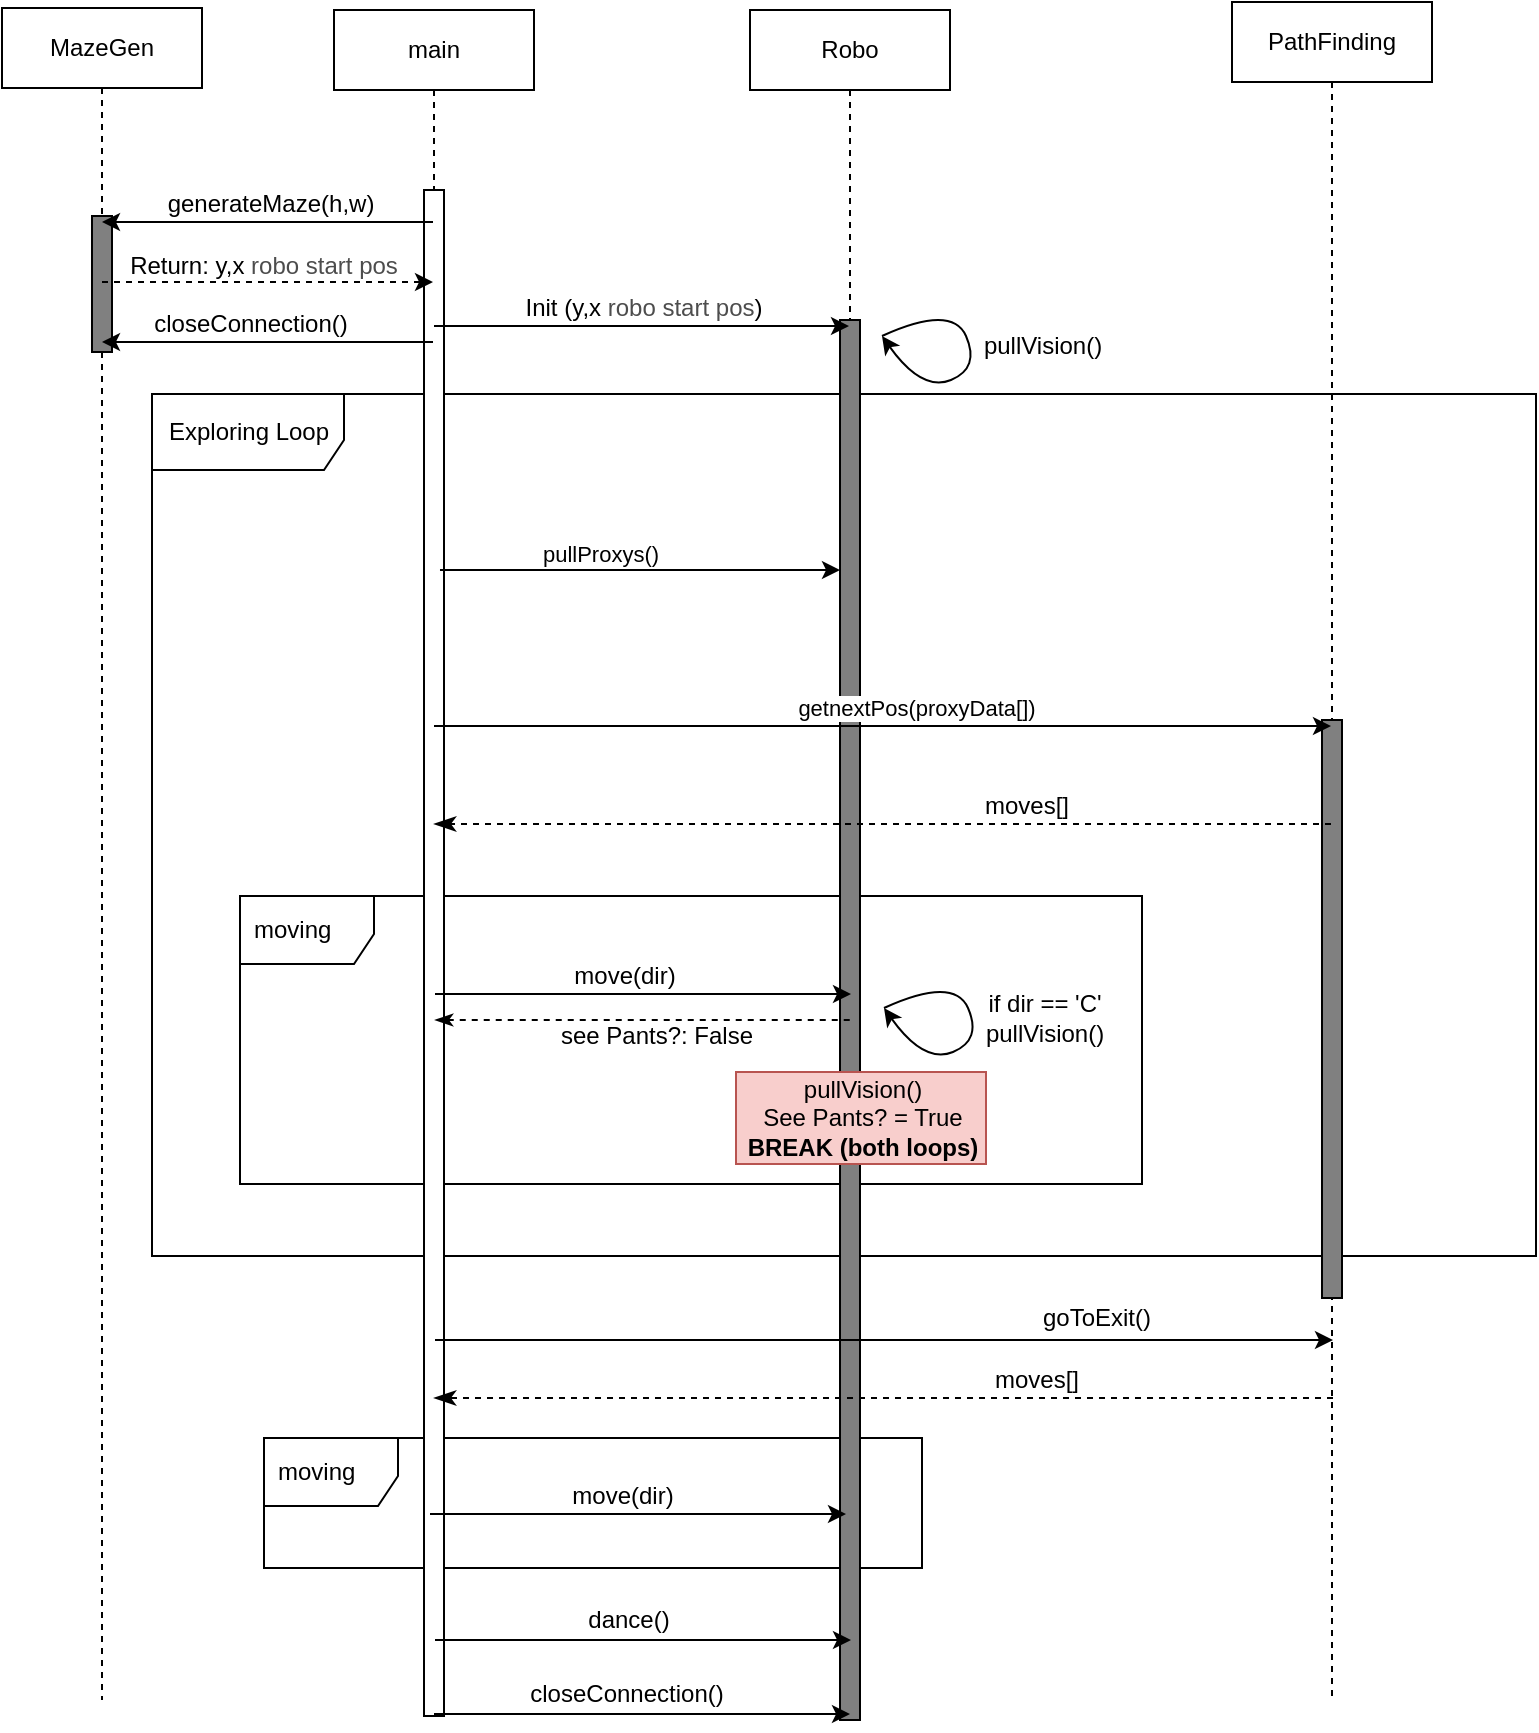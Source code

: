 <mxfile version="14.4.3" type="device"><diagram name="FINAL" id="L9QzcXd0JXPcLLw81Ks9"><mxGraphModel dx="1486" dy="1216" grid="0" gridSize="10" guides="0" tooltips="1" connect="1" arrows="1" fold="1" page="0" pageScale="1" pageWidth="850" pageHeight="1100" math="0" shadow="0"><root><mxCell id="6Cso-Vyppv0-YWHuUaU4-0"/><mxCell id="6Cso-Vyppv0-YWHuUaU4-1" parent="6Cso-Vyppv0-YWHuUaU4-0"/><mxCell id="dgrzH4q-BB2c1kxYo49r-0" value="moving" style="shape=umlFrame;whiteSpace=wrap;html=1;width=67;height=34;boundedLbl=1;verticalAlign=middle;align=left;spacingLeft=5;fillColor=none;" parent="6Cso-Vyppv0-YWHuUaU4-1" vertex="1"><mxGeometry x="-52" y="676" width="329" height="65" as="geometry"/></mxCell><mxCell id="6Cso-Vyppv0-YWHuUaU4-4" value="Exploring Loop" style="shape=umlFrame;tabPosition=left;html=1;boundedLbl=1;labelInHeader=1;width=96;height=38;" parent="6Cso-Vyppv0-YWHuUaU4-1" vertex="1"><mxGeometry x="-108" y="154" width="692" height="431" as="geometry"/></mxCell><mxCell id="qAlkJZfNMYigi983xvb0-7" value="moving" style="shape=umlFrame;whiteSpace=wrap;html=1;width=67;height=34;boundedLbl=1;verticalAlign=middle;align=left;spacingLeft=5;fillColor=none;" parent="6Cso-Vyppv0-YWHuUaU4-1" vertex="1"><mxGeometry x="-64" y="405" width="451" height="144" as="geometry"/></mxCell><mxCell id="6Cso-Vyppv0-YWHuUaU4-5" value="main" style="shape=umlLifeline;perimeter=lifelinePerimeter;whiteSpace=wrap;html=1;container=1;collapsible=0;recursiveResize=0;outlineConnect=0;" parent="6Cso-Vyppv0-YWHuUaU4-1" vertex="1"><mxGeometry x="-17" y="-38" width="100" height="853" as="geometry"/></mxCell><mxCell id="6Cso-Vyppv0-YWHuUaU4-6" value="" style="html=1;points=[];perimeter=orthogonalPerimeter;" parent="6Cso-Vyppv0-YWHuUaU4-5" vertex="1"><mxGeometry x="45" y="90" width="10" height="763" as="geometry"/></mxCell><mxCell id="6Cso-Vyppv0-YWHuUaU4-9" value="Robo" style="shape=umlLifeline;perimeter=lifelinePerimeter;whiteSpace=wrap;html=1;container=1;collapsible=0;recursiveResize=0;outlineConnect=0;" parent="6Cso-Vyppv0-YWHuUaU4-1" vertex="1"><mxGeometry x="191" y="-38" width="100" height="855" as="geometry"/></mxCell><mxCell id="6Cso-Vyppv0-YWHuUaU4-10" value="" style="html=1;points=[];perimeter=orthogonalPerimeter;fillColor=#808080;" parent="6Cso-Vyppv0-YWHuUaU4-9" vertex="1"><mxGeometry x="45" y="155" width="10" height="700" as="geometry"/></mxCell><mxCell id="6Cso-Vyppv0-YWHuUaU4-11" value="PathFinding" style="shape=umlLifeline;perimeter=lifelinePerimeter;whiteSpace=wrap;html=1;container=1;collapsible=0;recursiveResize=0;outlineConnect=0;" parent="6Cso-Vyppv0-YWHuUaU4-1" vertex="1"><mxGeometry x="432" y="-42" width="100" height="847" as="geometry"/></mxCell><mxCell id="6Cso-Vyppv0-YWHuUaU4-12" value="" style="html=1;points=[];perimeter=orthogonalPerimeter;fillColor=#808080;" parent="6Cso-Vyppv0-YWHuUaU4-11" vertex="1"><mxGeometry x="45" y="359" width="10" height="289" as="geometry"/></mxCell><mxCell id="6Cso-Vyppv0-YWHuUaU4-13" value="" style="endArrow=classic;html=1;" parent="6Cso-Vyppv0-YWHuUaU4-1" source="6Cso-Vyppv0-YWHuUaU4-5" target="6Cso-Vyppv0-YWHuUaU4-11" edge="1"><mxGeometry width="50" height="50" relative="1" as="geometry"><mxPoint x="252" y="416" as="sourcePoint"/><mxPoint x="601" y="416" as="targetPoint"/><Array as="points"><mxPoint x="216" y="320"/></Array></mxGeometry></mxCell><mxCell id="6Cso-Vyppv0-YWHuUaU4-14" value="getnextPos(proxyData[])" style="edgeLabel;html=1;align=center;verticalAlign=middle;resizable=0;points=[];" parent="6Cso-Vyppv0-YWHuUaU4-13" vertex="1" connectable="0"><mxGeometry x="0.057" y="4" relative="1" as="geometry"><mxPoint x="4" y="-5" as="offset"/></mxGeometry></mxCell><mxCell id="6Cso-Vyppv0-YWHuUaU4-17" value="" style="endArrow=none;html=1;endFill=0;startArrow=classic;startFill=1;" parent="6Cso-Vyppv0-YWHuUaU4-1" source="6Cso-Vyppv0-YWHuUaU4-10" edge="1"><mxGeometry width="50" height="50" relative="1" as="geometry"><mxPoint x="235" y="242" as="sourcePoint"/><mxPoint x="35.997" y="242.0" as="targetPoint"/></mxGeometry></mxCell><mxCell id="6Cso-Vyppv0-YWHuUaU4-18" value="pullProxys()" style="edgeLabel;html=1;align=center;verticalAlign=middle;resizable=0;points=[];" parent="6Cso-Vyppv0-YWHuUaU4-17" vertex="1" connectable="0"><mxGeometry x="0.423" y="-4" relative="1" as="geometry"><mxPoint x="22.5" y="-4" as="offset"/></mxGeometry></mxCell><mxCell id="6Cso-Vyppv0-YWHuUaU4-20" value="pullVision()&lt;br&gt;See Pants? = True&lt;br&gt;&lt;b&gt;BREAK (both loops)&lt;/b&gt;" style="text;html=1;align=center;verticalAlign=middle;resizable=0;points=[];autosize=1;fillColor=#f8cecc;strokeColor=#b85450;" parent="6Cso-Vyppv0-YWHuUaU4-1" vertex="1"><mxGeometry x="184" y="493" width="125" height="46" as="geometry"/></mxCell><mxCell id="6Cso-Vyppv0-YWHuUaU4-21" value="" style="endArrow=classicThin;html=1;rounded=0;align=center;verticalAlign=bottom;dashed=1;endFill=1;labelBackgroundColor=none;startSize=9;endSize=8;" parent="6Cso-Vyppv0-YWHuUaU4-1" source="6Cso-Vyppv0-YWHuUaU4-11" target="6Cso-Vyppv0-YWHuUaU4-5" edge="1"><mxGeometry relative="1" as="geometry"><mxPoint x="445" y="304" as="sourcePoint"/><mxPoint x="605" y="304" as="targetPoint"/><Array as="points"><mxPoint x="466" y="369"/></Array></mxGeometry></mxCell><mxCell id="6Cso-Vyppv0-YWHuUaU4-22" value="" style="resizable=0;html=1;align=center;verticalAlign=top;labelBackgroundColor=none;" parent="6Cso-Vyppv0-YWHuUaU4-21" connectable="0" vertex="1"><mxGeometry relative="1" as="geometry"/></mxCell><mxCell id="6Cso-Vyppv0-YWHuUaU4-23" value="MazeGen" style="shape=umlLifeline;perimeter=lifelinePerimeter;whiteSpace=wrap;html=1;container=1;collapsible=0;recursiveResize=0;outlineConnect=0;" parent="6Cso-Vyppv0-YWHuUaU4-1" vertex="1"><mxGeometry x="-183" y="-39" width="100" height="846" as="geometry"/></mxCell><mxCell id="6Cso-Vyppv0-YWHuUaU4-24" value="" style="html=1;points=[];perimeter=orthogonalPerimeter;fillColor=#808080;" parent="6Cso-Vyppv0-YWHuUaU4-23" vertex="1"><mxGeometry x="45" y="104" width="10" height="68" as="geometry"/></mxCell><mxCell id="6Cso-Vyppv0-YWHuUaU4-25" value="" style="endArrow=classic;html=1;" parent="6Cso-Vyppv0-YWHuUaU4-1" source="6Cso-Vyppv0-YWHuUaU4-5" target="6Cso-Vyppv0-YWHuUaU4-23" edge="1"><mxGeometry width="50" height="50" relative="1" as="geometry"><mxPoint x="100" y="194" as="sourcePoint"/><mxPoint x="150" y="144" as="targetPoint"/><Array as="points"><mxPoint x="-41" y="68"/></Array></mxGeometry></mxCell><mxCell id="6Cso-Vyppv0-YWHuUaU4-26" value="generateMaze(h,w)" style="text;html=1;align=center;verticalAlign=middle;resizable=0;points=[];autosize=1;" parent="6Cso-Vyppv0-YWHuUaU4-1" vertex="1"><mxGeometry x="-106" y="50" width="113" height="18" as="geometry"/></mxCell><mxCell id="6Cso-Vyppv0-YWHuUaU4-27" value="" style="endArrow=classic;html=1;dashed=1;" parent="6Cso-Vyppv0-YWHuUaU4-1" source="6Cso-Vyppv0-YWHuUaU4-23" target="6Cso-Vyppv0-YWHuUaU4-5" edge="1"><mxGeometry width="50" height="50" relative="1" as="geometry"><mxPoint x="-31" y="138" as="sourcePoint"/><mxPoint x="19" y="88" as="targetPoint"/><Array as="points"><mxPoint x="-29" y="98"/></Array></mxGeometry></mxCell><mxCell id="6Cso-Vyppv0-YWHuUaU4-28" value="Return: y,x &lt;font color=&quot;#4d4d4d&quot;&gt;robo start pos&lt;/font&gt;" style="text;html=1;strokeColor=none;fillColor=none;align=center;verticalAlign=middle;whiteSpace=wrap;rounded=0;" parent="6Cso-Vyppv0-YWHuUaU4-1" vertex="1"><mxGeometry x="-126" y="80" width="148" height="20" as="geometry"/></mxCell><mxCell id="6Cso-Vyppv0-YWHuUaU4-29" value="" style="endArrow=classic;html=1;" parent="6Cso-Vyppv0-YWHuUaU4-1" source="6Cso-Vyppv0-YWHuUaU4-5" target="6Cso-Vyppv0-YWHuUaU4-9" edge="1"><mxGeometry width="50" height="50" relative="1" as="geometry"><mxPoint x="242" y="253" as="sourcePoint"/><mxPoint x="292" y="203" as="targetPoint"/><Array as="points"><mxPoint x="139" y="120"/></Array></mxGeometry></mxCell><mxCell id="6Cso-Vyppv0-YWHuUaU4-30" value="Init (y,x&amp;nbsp;&lt;font color=&quot;#4d4d4d&quot;&gt;robo start pos&lt;/font&gt;)" style="text;html=1;strokeColor=none;fillColor=none;align=center;verticalAlign=middle;whiteSpace=wrap;rounded=0;" parent="6Cso-Vyppv0-YWHuUaU4-1" vertex="1"><mxGeometry x="46" y="101" width="184" height="20" as="geometry"/></mxCell><mxCell id="6Cso-Vyppv0-YWHuUaU4-31" value="moves[]" style="text;html=1;align=center;verticalAlign=middle;resizable=0;points=[];autosize=1;" parent="6Cso-Vyppv0-YWHuUaU4-1" vertex="1"><mxGeometry x="303" y="351" width="52" height="18" as="geometry"/></mxCell><mxCell id="6Cso-Vyppv0-YWHuUaU4-32" value="" style="endArrow=classic;html=1;strokeWidth=1;" parent="6Cso-Vyppv0-YWHuUaU4-1" edge="1"><mxGeometry width="50" height="50" relative="1" as="geometry"><mxPoint x="33.5" y="454" as="sourcePoint"/><mxPoint x="241.5" y="454" as="targetPoint"/><Array as="points"><mxPoint x="117" y="454"/></Array></mxGeometry></mxCell><mxCell id="6Cso-Vyppv0-YWHuUaU4-33" value="move(dir)" style="text;html=1;align=center;verticalAlign=middle;resizable=0;points=[];autosize=1;" parent="6Cso-Vyppv0-YWHuUaU4-1" vertex="1"><mxGeometry x="97" y="436" width="61" height="18" as="geometry"/></mxCell><mxCell id="6Cso-Vyppv0-YWHuUaU4-36" value="" style="endArrow=classic;html=1;strokeWidth=1;" parent="6Cso-Vyppv0-YWHuUaU4-1" edge="1"><mxGeometry width="50" height="50" relative="1" as="geometry"><mxPoint x="33.5" y="627" as="sourcePoint"/><mxPoint x="482.5" y="627" as="targetPoint"/><Array as="points"><mxPoint x="296" y="627"/></Array></mxGeometry></mxCell><mxCell id="6Cso-Vyppv0-YWHuUaU4-37" value="goToExit()" style="text;html=1;align=center;verticalAlign=middle;resizable=0;points=[];autosize=1;" parent="6Cso-Vyppv0-YWHuUaU4-1" vertex="1"><mxGeometry x="332" y="607" width="64" height="18" as="geometry"/></mxCell><mxCell id="6Cso-Vyppv0-YWHuUaU4-38" value="" style="endArrow=classicThin;html=1;rounded=0;align=center;verticalAlign=bottom;dashed=1;endFill=1;labelBackgroundColor=none;startSize=9;endSize=8;" parent="6Cso-Vyppv0-YWHuUaU4-1" edge="1"><mxGeometry relative="1" as="geometry"><mxPoint x="482.5" y="656" as="sourcePoint"/><mxPoint x="33" y="656" as="targetPoint"/><Array as="points"><mxPoint x="433" y="656"/></Array></mxGeometry></mxCell><mxCell id="6Cso-Vyppv0-YWHuUaU4-39" value="" style="resizable=0;html=1;align=center;verticalAlign=top;labelBackgroundColor=none;" parent="6Cso-Vyppv0-YWHuUaU4-38" connectable="0" vertex="1"><mxGeometry relative="1" as="geometry"/></mxCell><mxCell id="6Cso-Vyppv0-YWHuUaU4-40" value="moves[]" style="text;html=1;align=center;verticalAlign=middle;resizable=0;points=[];autosize=1;" parent="6Cso-Vyppv0-YWHuUaU4-1" vertex="1"><mxGeometry x="308" y="638" width="52" height="18" as="geometry"/></mxCell><mxCell id="6Cso-Vyppv0-YWHuUaU4-41" value="" style="endArrow=classic;html=1;strokeWidth=1;" parent="6Cso-Vyppv0-YWHuUaU4-1" edge="1"><mxGeometry width="50" height="50" relative="1" as="geometry"><mxPoint x="31" y="714" as="sourcePoint"/><mxPoint x="239" y="714" as="targetPoint"/><Array as="points"><mxPoint x="114.5" y="714"/></Array></mxGeometry></mxCell><mxCell id="6Cso-Vyppv0-YWHuUaU4-42" value="move(dir)" style="text;html=1;align=center;verticalAlign=middle;resizable=0;points=[];autosize=1;" parent="6Cso-Vyppv0-YWHuUaU4-1" vertex="1"><mxGeometry x="96" y="696" width="61" height="18" as="geometry"/></mxCell><mxCell id="6Cso-Vyppv0-YWHuUaU4-44" value="" style="endArrow=classic;html=1;strokeWidth=1;" parent="6Cso-Vyppv0-YWHuUaU4-1" edge="1"><mxGeometry width="50" height="50" relative="1" as="geometry"><mxPoint x="33.5" y="777" as="sourcePoint"/><mxPoint x="241.5" y="777" as="targetPoint"/><Array as="points"><mxPoint x="189" y="777"/></Array></mxGeometry></mxCell><mxCell id="6Cso-Vyppv0-YWHuUaU4-45" value="dance()" style="text;html=1;align=center;verticalAlign=middle;resizable=0;points=[];autosize=1;" parent="6Cso-Vyppv0-YWHuUaU4-1" vertex="1"><mxGeometry x="104" y="758" width="51" height="18" as="geometry"/></mxCell><mxCell id="6Cso-Vyppv0-YWHuUaU4-48" value="" style="endArrow=classic;html=1;strokeWidth=1;" parent="6Cso-Vyppv0-YWHuUaU4-1" edge="1"><mxGeometry width="50" height="50" relative="1" as="geometry"><mxPoint x="33" y="814" as="sourcePoint"/><mxPoint x="241" y="814" as="targetPoint"/><Array as="points"><mxPoint x="188.5" y="814"/></Array></mxGeometry></mxCell><mxCell id="6Cso-Vyppv0-YWHuUaU4-49" value="closeConnection()" style="text;html=1;align=center;verticalAlign=middle;resizable=0;points=[];autosize=1;" parent="6Cso-Vyppv0-YWHuUaU4-1" vertex="1"><mxGeometry x="75.5" y="795" width="107" height="18" as="geometry"/></mxCell><mxCell id="6Cso-Vyppv0-YWHuUaU4-50" value="" style="endArrow=classic;html=1;strokeWidth=1;" parent="6Cso-Vyppv0-YWHuUaU4-1" source="6Cso-Vyppv0-YWHuUaU4-5" target="6Cso-Vyppv0-YWHuUaU4-23" edge="1"><mxGeometry width="50" height="50" relative="1" as="geometry"><mxPoint x="-177" y="128" as="sourcePoint"/><mxPoint x="31" y="128" as="targetPoint"/><Array as="points"><mxPoint x="-21.5" y="128"/></Array></mxGeometry></mxCell><mxCell id="6Cso-Vyppv0-YWHuUaU4-51" value="closeConnection()" style="text;html=1;align=center;verticalAlign=middle;resizable=0;points=[];autosize=1;" parent="6Cso-Vyppv0-YWHuUaU4-1" vertex="1"><mxGeometry x="-113" y="110" width="107" height="18" as="geometry"/></mxCell><mxCell id="6Cso-Vyppv0-YWHuUaU4-52" value="" style="endArrow=none;dashed=1;html=1;strokeWidth=1;startArrow=classicThin;startFill=1;" parent="6Cso-Vyppv0-YWHuUaU4-1" edge="1"><mxGeometry width="50" height="50" relative="1" as="geometry"><mxPoint x="33.5" y="467" as="sourcePoint"/><mxPoint x="241.5" y="467" as="targetPoint"/><Array as="points"><mxPoint x="168" y="467"/></Array></mxGeometry></mxCell><mxCell id="6Cso-Vyppv0-YWHuUaU4-53" value="see Pants?: False" style="text;html=1;align=center;verticalAlign=middle;resizable=0;points=[];autosize=1;" parent="6Cso-Vyppv0-YWHuUaU4-1" vertex="1"><mxGeometry x="91" y="466" width="106" height="18" as="geometry"/></mxCell><mxCell id="qAlkJZfNMYigi983xvb0-0" value="" style="curved=1;endArrow=classic;html=1;strokeWidth=1;" parent="6Cso-Vyppv0-YWHuUaU4-1" edge="1"><mxGeometry width="50" height="50" relative="1" as="geometry"><mxPoint x="258" y="461" as="sourcePoint"/><mxPoint x="258" y="461" as="targetPoint"/><Array as="points"><mxPoint x="293" y="445"/><mxPoint x="307" y="477"/><mxPoint x="278" y="489"/></Array></mxGeometry></mxCell><mxCell id="qAlkJZfNMYigi983xvb0-1" value="if dir == 'C'&lt;br&gt;pullVision()" style="text;html=1;align=center;verticalAlign=middle;resizable=0;points=[];autosize=1;" parent="6Cso-Vyppv0-YWHuUaU4-1" vertex="1"><mxGeometry x="303" y="450" width="69" height="32" as="geometry"/></mxCell><mxCell id="qAlkJZfNMYigi983xvb0-4" value="" style="curved=1;endArrow=classic;html=1;strokeWidth=1;" parent="6Cso-Vyppv0-YWHuUaU4-1" edge="1"><mxGeometry width="50" height="50" relative="1" as="geometry"><mxPoint x="257" y="125" as="sourcePoint"/><mxPoint x="257" y="125" as="targetPoint"/><Array as="points"><mxPoint x="292" y="109"/><mxPoint x="306" y="141"/><mxPoint x="277" y="153"/></Array></mxGeometry></mxCell><mxCell id="qAlkJZfNMYigi983xvb0-5" value="pullVision()" style="text;html=1;align=center;verticalAlign=middle;resizable=0;points=[];autosize=1;" parent="6Cso-Vyppv0-YWHuUaU4-1" vertex="1"><mxGeometry x="302" y="121" width="69" height="18" as="geometry"/></mxCell></root></mxGraphModel></diagram></mxfile>